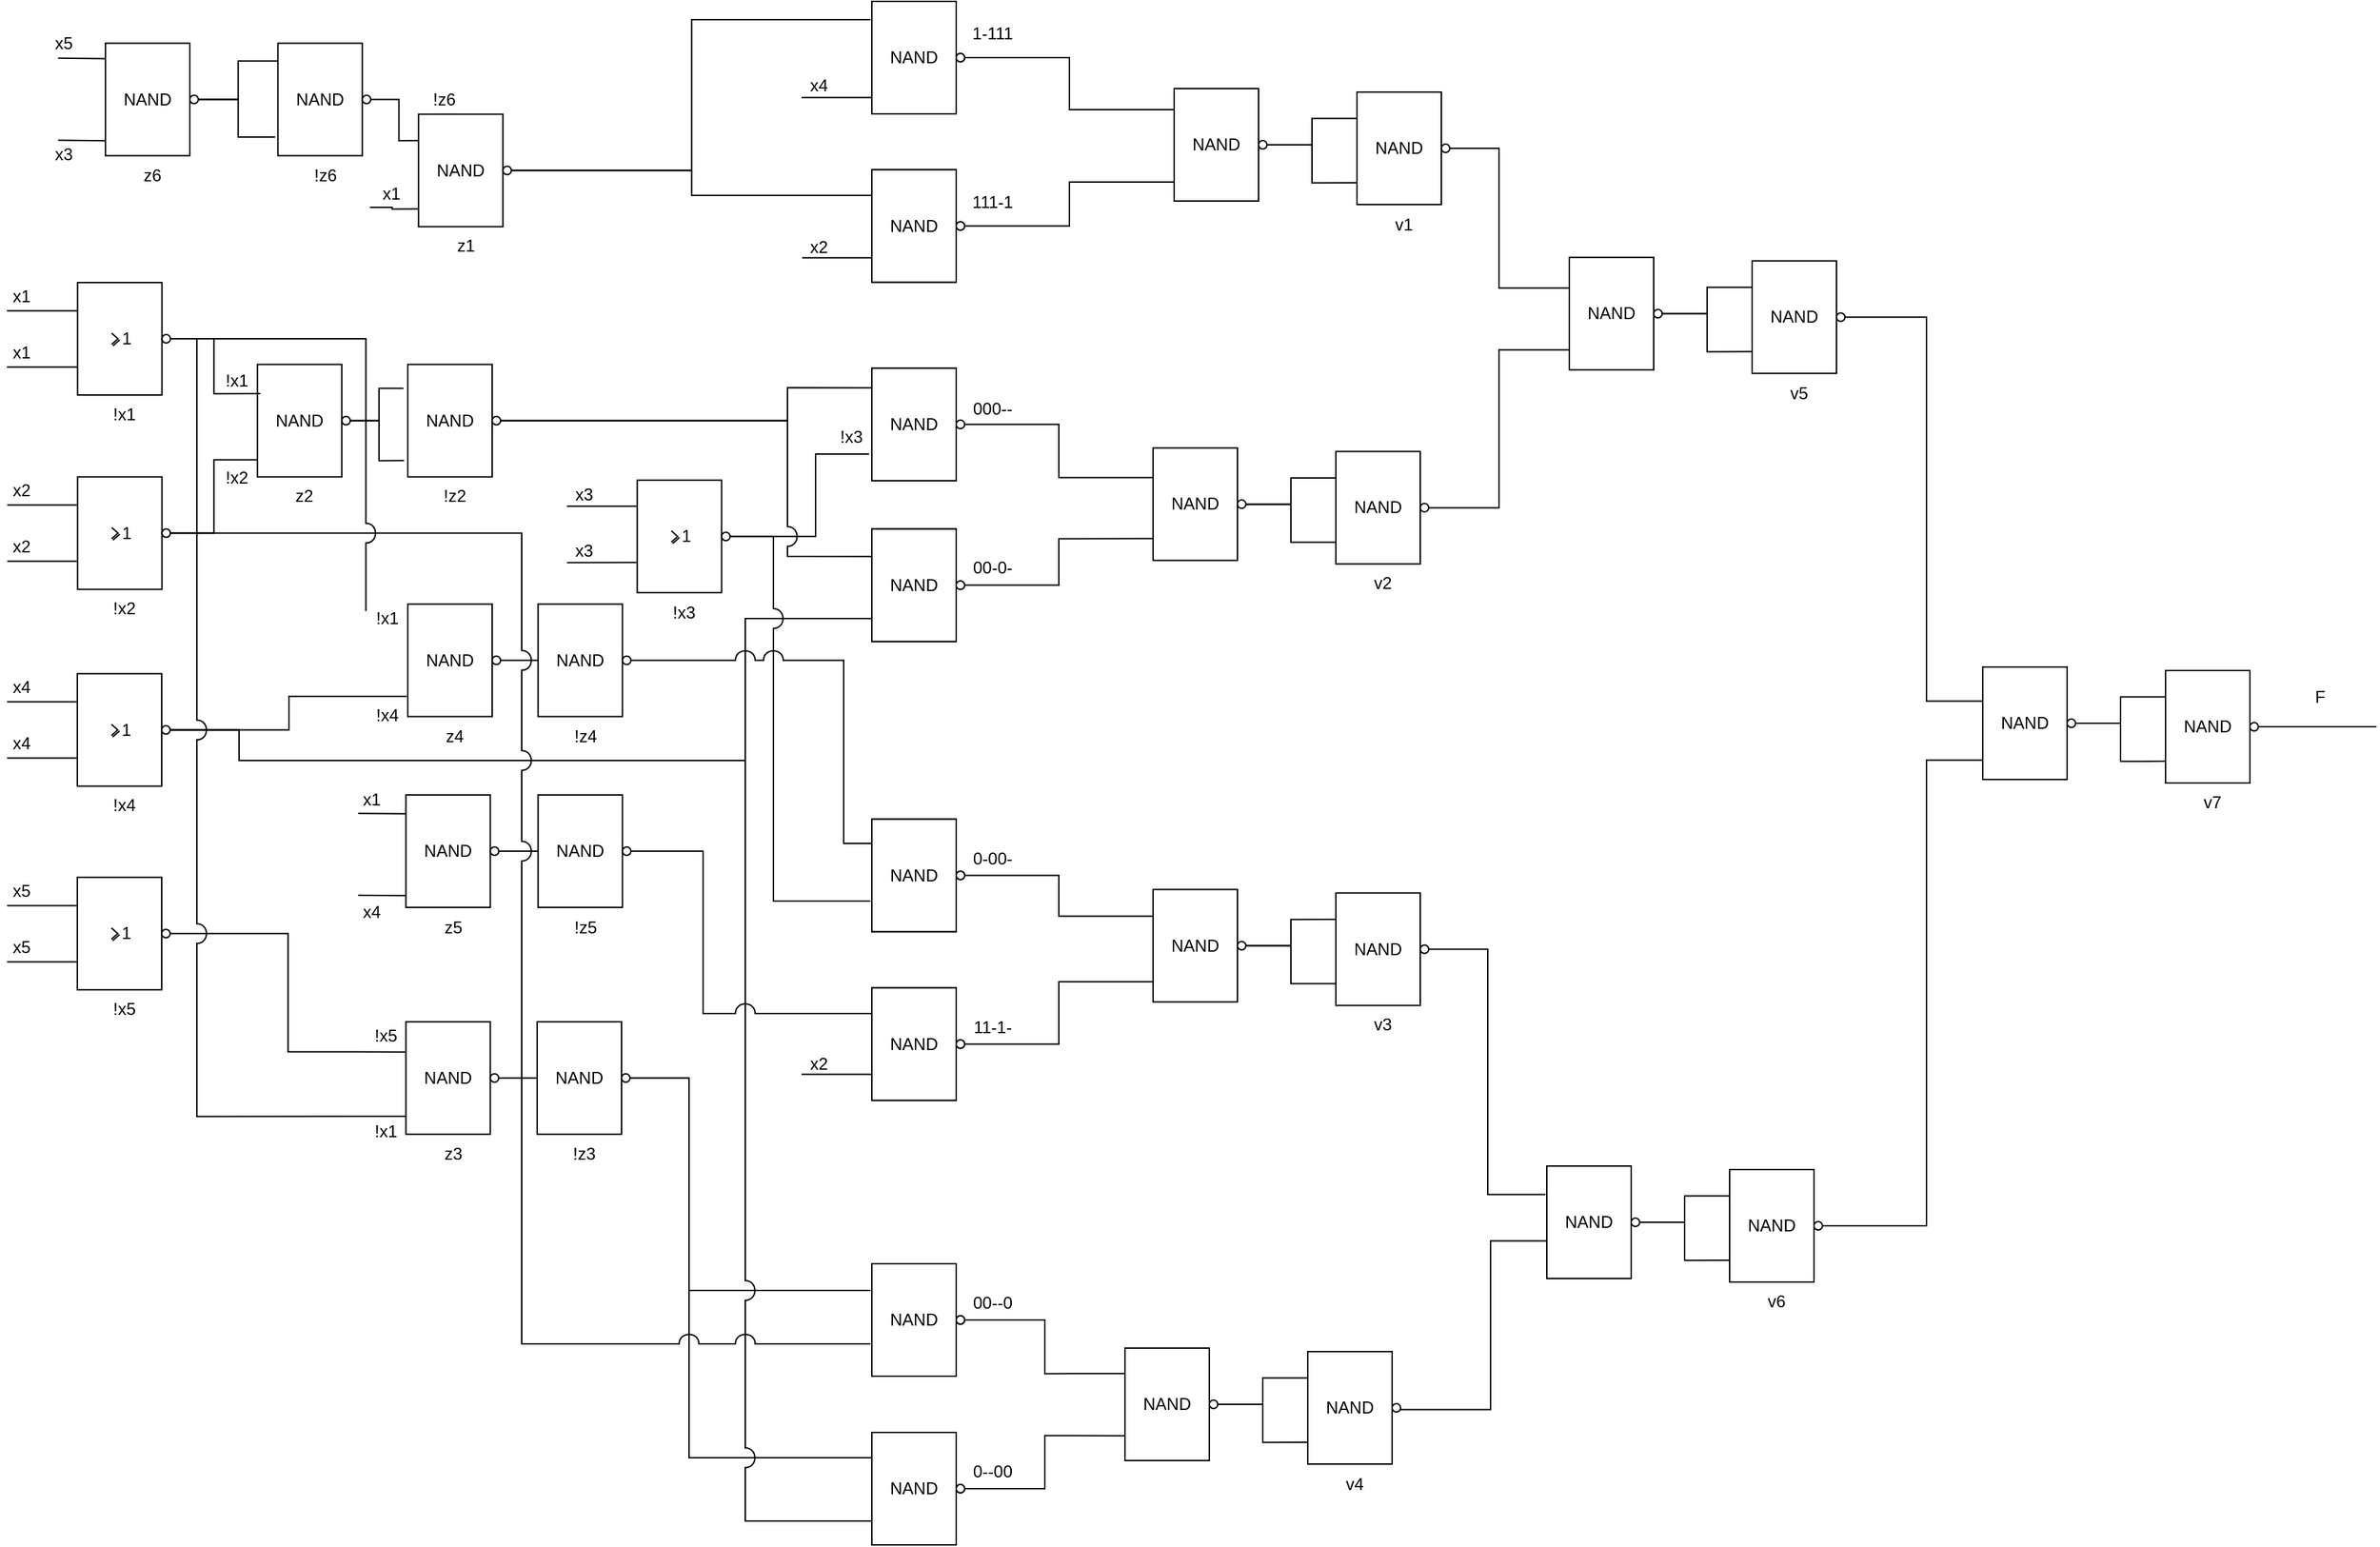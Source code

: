 <mxfile version="12.4.2" type="device" pages="1"><diagram id="nAmW9UyTiqPCp1huqP4M" name="Page-1"><mxGraphModel dx="512" dy="1748" grid="1" gridSize="10" guides="1" tooltips="1" connect="1" arrows="1" fold="1" page="1" pageScale="1" pageWidth="827" pageHeight="1169" math="0" shadow="0"><root><mxCell id="0"/><mxCell id="1" parent="0"/><mxCell id="pjnXkg3jjrENa8i6GOW9-3" style="edgeStyle=orthogonalEdgeStyle;rounded=0;orthogonalLoop=1;jettySize=auto;html=1;entryX=-0.015;entryY=0.238;entryDx=0;entryDy=0;entryPerimeter=0;endArrow=none;endFill=0;" edge="1" parent="1" source="pjnXkg3jjrENa8i6GOW9-1" target="mZz9c6GyWMSl03Dm8dy--198"><mxGeometry relative="1" as="geometry"><Array as="points"><mxPoint x="640" y="-374"/><mxPoint x="640" y="-223"/></Array></mxGeometry></mxCell><mxCell id="pjnXkg3jjrENa8i6GOW9-4" style="edgeStyle=orthogonalEdgeStyle;rounded=0;orthogonalLoop=1;jettySize=auto;html=1;entryX=0.015;entryY=0.225;entryDx=0;entryDy=0;entryPerimeter=0;endArrow=none;endFill=0;" edge="1" parent="1" source="pjnXkg3jjrENa8i6GOW9-1" target="mZz9c6GyWMSl03Dm8dy--211"><mxGeometry relative="1" as="geometry"><Array as="points"><mxPoint x="640" y="-374"/><mxPoint x="640" y="-104"/></Array></mxGeometry></mxCell><mxCell id="aEYjYn3xDnGILBOyd68e-38" value="" style="edgeStyle=orthogonalEdgeStyle;rounded=0;jumpStyle=arc;jumpSize=14;orthogonalLoop=1;jettySize=auto;html=1;endArrow=none;endFill=0;" parent="1" source="mZz9c6GyWMSl03Dm8dy--47" target="aEYjYn3xDnGILBOyd68e-37" edge="1"><mxGeometry relative="1" as="geometry"/></mxCell><mxCell id="aEYjYn3xDnGILBOyd68e-53" style="edgeStyle=orthogonalEdgeStyle;rounded=0;jumpStyle=arc;jumpSize=14;orthogonalLoop=1;jettySize=auto;html=1;entryX=0.015;entryY=0.796;entryDx=0;entryDy=0;entryPerimeter=0;endArrow=none;endFill=0;" parent="1" source="JnvSQck_bT0vdcgMFfWT-4" target="mZz9c6GyWMSl03Dm8dy--159" edge="1"><mxGeometry relative="1" as="geometry"><Array as="points"><mxPoint x="320" y="-622"/><mxPoint x="320" y="-600"/><mxPoint x="680" y="-600"/><mxPoint x="680" y="-701"/></Array></mxGeometry></mxCell><mxCell id="aEYjYn3xDnGILBOyd68e-61" style="edgeStyle=orthogonalEdgeStyle;rounded=0;jumpStyle=arc;jumpSize=14;orthogonalLoop=1;jettySize=auto;html=1;entryX=0.015;entryY=0.788;entryDx=0;entryDy=0;entryPerimeter=0;endArrow=none;endFill=0;" parent="1" source="JnvSQck_bT0vdcgMFfWT-4" target="mZz9c6GyWMSl03Dm8dy--211" edge="1"><mxGeometry relative="1" as="geometry"><Array as="points"><mxPoint x="320" y="-622"/><mxPoint x="320" y="-600"/><mxPoint x="680" y="-600"/><mxPoint x="680" y="-59"/></Array></mxGeometry></mxCell><mxCell id="aEYjYn3xDnGILBOyd68e-40" value="" style="edgeStyle=orthogonalEdgeStyle;rounded=0;jumpStyle=arc;jumpSize=14;orthogonalLoop=1;jettySize=auto;html=1;endArrow=none;endFill=0;" parent="1" source="mZz9c6GyWMSl03Dm8dy--26" target="aEYjYn3xDnGILBOyd68e-39" edge="1"><mxGeometry relative="1" as="geometry"/></mxCell><mxCell id="aEYjYn3xDnGILBOyd68e-28" style="edgeStyle=orthogonalEdgeStyle;rounded=0;orthogonalLoop=1;jettySize=auto;html=1;entryX=0.032;entryY=0.848;entryDx=0;entryDy=0;entryPerimeter=0;endArrow=none;endFill=0;" parent="1" source="JnvSQck_bT0vdcgMFfWT-2" target="mZz9c6GyWMSl03Dm8dy--60" edge="1"><mxGeometry relative="1" as="geometry"/></mxCell><mxCell id="aEYjYn3xDnGILBOyd68e-62" style="edgeStyle=orthogonalEdgeStyle;rounded=0;jumpStyle=arc;jumpSize=14;orthogonalLoop=1;jettySize=auto;html=1;entryX=-0.015;entryY=0.713;entryDx=0;entryDy=0;entryPerimeter=0;endArrow=none;endFill=0;" parent="1" source="JnvSQck_bT0vdcgMFfWT-2" target="mZz9c6GyWMSl03Dm8dy--198" edge="1"><mxGeometry relative="1" as="geometry"><Array as="points"><mxPoint x="521" y="-762"/><mxPoint x="521" y="-185"/></Array></mxGeometry></mxCell><mxCell id="JnvSQck_bT0vdcgMFfWT-2" value="!x2" style="verticalLabelPosition=bottom;shadow=0;dashed=0;align=center;html=1;verticalAlign=top;shape=mxgraph.electrical.iec_logic_gates.nor;" parent="1" vertex="1"><mxGeometry x="205.18" y="-801.75" width="66" height="80" as="geometry"/></mxCell><mxCell id="aEYjYn3xDnGILBOyd68e-51" style="edgeStyle=orthogonalEdgeStyle;rounded=0;jumpStyle=arc;jumpSize=14;orthogonalLoop=1;jettySize=auto;html=1;entryX=-0.03;entryY=0.763;entryDx=0;entryDy=0;entryPerimeter=0;endArrow=none;endFill=0;" parent="1" source="JnvSQck_bT0vdcgMFfWT-3" target="mZz9c6GyWMSl03Dm8dy--146" edge="1"><mxGeometry relative="1" as="geometry"><Array as="points"><mxPoint x="730" y="-759"/><mxPoint x="730" y="-818"/></Array></mxGeometry></mxCell><mxCell id="aEYjYn3xDnGILBOyd68e-56" style="edgeStyle=orthogonalEdgeStyle;rounded=0;jumpStyle=arc;jumpSize=14;orthogonalLoop=1;jettySize=auto;html=1;entryX=-0.015;entryY=0.728;entryDx=0;entryDy=0;entryPerimeter=0;endArrow=none;endFill=0;" parent="1" source="JnvSQck_bT0vdcgMFfWT-3" target="mZz9c6GyWMSl03Dm8dy--172" edge="1"><mxGeometry relative="1" as="geometry"><Array as="points"><mxPoint x="700" y="-759"/><mxPoint x="700" y="-500"/></Array></mxGeometry></mxCell><mxCell id="JnvSQck_bT0vdcgMFfWT-3" value="!x3" style="verticalLabelPosition=bottom;shadow=0;dashed=0;align=center;html=1;verticalAlign=top;shape=mxgraph.electrical.iec_logic_gates.nor;" parent="1" vertex="1"><mxGeometry x="603.17" y="-799.4" width="66" height="80" as="geometry"/></mxCell><mxCell id="aEYjYn3xDnGILBOyd68e-35" style="edgeStyle=orthogonalEdgeStyle;rounded=0;jumpStyle=arc;jumpSize=14;orthogonalLoop=1;jettySize=auto;html=1;entryX=-0.011;entryY=0.82;entryDx=0;entryDy=0;entryPerimeter=0;endArrow=none;endFill=0;" parent="1" source="JnvSQck_bT0vdcgMFfWT-4" target="mZz9c6GyWMSl03Dm8dy--47" edge="1"><mxGeometry relative="1" as="geometry"/></mxCell><mxCell id="JnvSQck_bT0vdcgMFfWT-4" value="!x4" style="verticalLabelPosition=bottom;shadow=0;dashed=0;align=center;html=1;verticalAlign=top;shape=mxgraph.electrical.iec_logic_gates.nor;" parent="1" vertex="1"><mxGeometry x="205.0" y="-661.75" width="66" height="80" as="geometry"/></mxCell><mxCell id="aEYjYn3xDnGILBOyd68e-41" style="edgeStyle=orthogonalEdgeStyle;rounded=0;jumpStyle=arc;jumpSize=14;orthogonalLoop=1;jettySize=auto;html=1;entryX=-0.008;entryY=0.268;entryDx=0;entryDy=0;entryPerimeter=0;endArrow=none;endFill=0;" parent="1" source="JnvSQck_bT0vdcgMFfWT-5" target="mZz9c6GyWMSl03Dm8dy--6" edge="1"><mxGeometry relative="1" as="geometry"/></mxCell><mxCell id="JnvSQck_bT0vdcgMFfWT-5" value="!x5" style="verticalLabelPosition=bottom;shadow=0;dashed=0;align=center;html=1;verticalAlign=top;shape=mxgraph.electrical.iec_logic_gates.nor;" parent="1" vertex="1"><mxGeometry x="205.0" y="-516.87" width="66" height="80" as="geometry"/></mxCell><mxCell id="JnvSQck_bT0vdcgMFfWT-10" style="edgeStyle=orthogonalEdgeStyle;rounded=0;jumpStyle=arc;jumpSize=20;orthogonalLoop=1;jettySize=auto;html=1;endArrow=none;endFill=0;" parent="1" edge="1"><mxGeometry relative="1" as="geometry"><mxPoint x="155.176" y="-781.691" as="targetPoint"/><Array as="points"><mxPoint x="165" y="-781.75"/></Array><mxPoint x="204.588" y="-781.691" as="sourcePoint"/></mxGeometry></mxCell><mxCell id="JnvSQck_bT0vdcgMFfWT-11" value="x2" style="text;html=1;align=center;verticalAlign=middle;resizable=0;points=[];;autosize=1;" parent="1" vertex="1"><mxGeometry x="150" y="-801.75" width="30" height="20" as="geometry"/></mxCell><mxCell id="JnvSQck_bT0vdcgMFfWT-12" style="edgeStyle=orthogonalEdgeStyle;rounded=0;jumpStyle=arc;jumpSize=20;orthogonalLoop=1;jettySize=auto;html=1;endArrow=none;endFill=0;startArrow=none;startFill=0;" parent="1" edge="1"><mxGeometry relative="1" as="geometry"><mxPoint x="155.176" y="-741.691" as="targetPoint"/><mxPoint x="204.588" y="-741.691" as="sourcePoint"/><Array as="points"><mxPoint x="205" y="-741.75"/><mxPoint x="155" y="-741.75"/></Array></mxGeometry></mxCell><mxCell id="JnvSQck_bT0vdcgMFfWT-13" value="x2" style="text;html=1;align=center;verticalAlign=middle;resizable=0;points=[];;autosize=1;" parent="1" vertex="1"><mxGeometry x="150" y="-761.75" width="30" height="20" as="geometry"/></mxCell><mxCell id="JnvSQck_bT0vdcgMFfWT-14" style="edgeStyle=orthogonalEdgeStyle;rounded=0;jumpStyle=arc;jumpSize=20;orthogonalLoop=1;jettySize=auto;html=1;endArrow=none;endFill=0;" parent="1" edge="1"><mxGeometry relative="1" as="geometry"><mxPoint x="553.166" y="-780.841" as="targetPoint"/><Array as="points"><mxPoint x="562.99" y="-780.9"/></Array><mxPoint x="602.578" y="-780.841" as="sourcePoint"/></mxGeometry></mxCell><mxCell id="JnvSQck_bT0vdcgMFfWT-15" value="x3" style="text;html=1;align=center;verticalAlign=middle;resizable=0;points=[];;autosize=1;" parent="1" vertex="1"><mxGeometry x="550" y="-799.4" width="30" height="20" as="geometry"/></mxCell><mxCell id="JnvSQck_bT0vdcgMFfWT-16" style="edgeStyle=orthogonalEdgeStyle;rounded=0;jumpStyle=arc;jumpSize=20;orthogonalLoop=1;jettySize=auto;html=1;endArrow=none;endFill=0;startArrow=none;startFill=0;" parent="1" edge="1"><mxGeometry relative="1" as="geometry"><mxPoint x="553.166" y="-740.841" as="targetPoint"/><mxPoint x="602.578" y="-740.841" as="sourcePoint"/><Array as="points"><mxPoint x="602.99" y="-740.9"/><mxPoint x="552.99" y="-740.9"/></Array></mxGeometry></mxCell><mxCell id="JnvSQck_bT0vdcgMFfWT-17" value="x3" style="text;html=1;align=center;verticalAlign=middle;resizable=0;points=[];;autosize=1;" parent="1" vertex="1"><mxGeometry x="550" y="-759.4" width="30" height="20" as="geometry"/></mxCell><mxCell id="JnvSQck_bT0vdcgMFfWT-18" style="edgeStyle=orthogonalEdgeStyle;rounded=0;jumpStyle=arc;jumpSize=20;orthogonalLoop=1;jettySize=auto;html=1;endArrow=none;endFill=0;" parent="1" edge="1"><mxGeometry relative="1" as="geometry"><mxPoint x="154.996" y="-641.691" as="targetPoint"/><Array as="points"><mxPoint x="164.82" y="-641.75"/></Array><mxPoint x="204.408" y="-641.691" as="sourcePoint"/></mxGeometry></mxCell><mxCell id="JnvSQck_bT0vdcgMFfWT-19" value="x4" style="text;html=1;align=center;verticalAlign=middle;resizable=0;points=[];;autosize=1;" parent="1" vertex="1"><mxGeometry x="150" y="-661.75" width="30" height="20" as="geometry"/></mxCell><mxCell id="JnvSQck_bT0vdcgMFfWT-20" style="edgeStyle=orthogonalEdgeStyle;rounded=0;jumpStyle=arc;jumpSize=20;orthogonalLoop=1;jettySize=auto;html=1;endArrow=none;endFill=0;startArrow=none;startFill=0;" parent="1" edge="1"><mxGeometry relative="1" as="geometry"><mxPoint x="154.996" y="-601.691" as="targetPoint"/><mxPoint x="204.408" y="-601.691" as="sourcePoint"/><Array as="points"><mxPoint x="204.82" y="-601.75"/><mxPoint x="154.82" y="-601.75"/></Array></mxGeometry></mxCell><mxCell id="JnvSQck_bT0vdcgMFfWT-21" value="x4" style="text;html=1;align=center;verticalAlign=middle;resizable=0;points=[];;autosize=1;" parent="1" vertex="1"><mxGeometry x="150" y="-621.75" width="30" height="20" as="geometry"/></mxCell><mxCell id="JnvSQck_bT0vdcgMFfWT-22" style="edgeStyle=orthogonalEdgeStyle;rounded=0;jumpStyle=arc;jumpSize=20;orthogonalLoop=1;jettySize=auto;html=1;endArrow=none;endFill=0;" parent="1" edge="1"><mxGeometry relative="1" as="geometry"><mxPoint x="154.996" y="-496.811" as="targetPoint"/><Array as="points"><mxPoint x="164.82" y="-496.87"/></Array><mxPoint x="204.408" y="-496.811" as="sourcePoint"/></mxGeometry></mxCell><mxCell id="JnvSQck_bT0vdcgMFfWT-23" value="x5" style="text;html=1;align=center;verticalAlign=middle;resizable=0;points=[];;autosize=1;" parent="1" vertex="1"><mxGeometry x="150" y="-516.87" width="30" height="20" as="geometry"/></mxCell><mxCell id="JnvSQck_bT0vdcgMFfWT-24" style="edgeStyle=orthogonalEdgeStyle;rounded=0;jumpStyle=arc;jumpSize=20;orthogonalLoop=1;jettySize=auto;html=1;endArrow=none;endFill=0;startArrow=none;startFill=0;" parent="1" edge="1"><mxGeometry relative="1" as="geometry"><mxPoint x="154.996" y="-456.811" as="targetPoint"/><mxPoint x="204.408" y="-456.811" as="sourcePoint"/><Array as="points"><mxPoint x="204.82" y="-456.87"/><mxPoint x="154.82" y="-456.87"/></Array></mxGeometry></mxCell><mxCell id="JnvSQck_bT0vdcgMFfWT-25" value="x5" style="text;html=1;align=center;verticalAlign=middle;resizable=0;points=[];;autosize=1;" parent="1" vertex="1"><mxGeometry x="150" y="-476.87" width="30" height="20" as="geometry"/></mxCell><mxCell id="pjnXkg3jjrENa8i6GOW9-2" value="" style="edgeStyle=orthogonalEdgeStyle;rounded=0;orthogonalLoop=1;jettySize=auto;html=1;endArrow=none;endFill=0;" edge="1" parent="1" source="mZz9c6GyWMSl03Dm8dy--6" target="pjnXkg3jjrENa8i6GOW9-1"><mxGeometry relative="1" as="geometry"/></mxCell><mxCell id="mZz9c6GyWMSl03Dm8dy--6" value="z3" style="verticalLabelPosition=bottom;shadow=0;dashed=0;align=center;html=1;verticalAlign=top;shape=mxgraph.electrical.iec_logic_gates.nand;" parent="1" vertex="1"><mxGeometry x="438.67" y="-414.12" width="66" height="80" as="geometry"/></mxCell><mxCell id="pjnXkg3jjrENa8i6GOW9-1" value="!z3" style="verticalLabelPosition=bottom;shadow=0;dashed=0;align=center;html=1;verticalAlign=top;shape=mxgraph.electrical.iec_logic_gates.nand;" vertex="1" parent="1"><mxGeometry x="532" y="-414.12" width="66" height="80" as="geometry"/></mxCell><mxCell id="mZz9c6GyWMSl03Dm8dy--26" value="z5" style="verticalLabelPosition=bottom;shadow=0;dashed=0;align=center;html=1;verticalAlign=top;shape=mxgraph.electrical.iec_logic_gates.nand;" parent="1" vertex="1"><mxGeometry x="438.67" y="-575.5" width="66" height="80" as="geometry"/></mxCell><mxCell id="aEYjYn3xDnGILBOyd68e-55" style="edgeStyle=orthogonalEdgeStyle;rounded=0;jumpStyle=arc;jumpSize=14;orthogonalLoop=1;jettySize=auto;html=1;entryX=0;entryY=0.228;entryDx=0;entryDy=0;entryPerimeter=0;endArrow=none;endFill=0;" parent="1" source="aEYjYn3xDnGILBOyd68e-39" target="mZz9c6GyWMSl03Dm8dy--185" edge="1"><mxGeometry relative="1" as="geometry"><Array as="points"><mxPoint x="650" y="-535"/><mxPoint x="650" y="-420"/></Array></mxGeometry></mxCell><mxCell id="aEYjYn3xDnGILBOyd68e-39" value="!z5" style="verticalLabelPosition=bottom;shadow=0;dashed=0;align=center;html=1;verticalAlign=top;shape=mxgraph.electrical.iec_logic_gates.nand;" parent="1" vertex="1"><mxGeometry x="532.66" y="-575.5" width="66" height="80" as="geometry"/></mxCell><mxCell id="mZz9c6GyWMSl03Dm8dy--47" value="z4" style="verticalLabelPosition=bottom;shadow=0;dashed=0;align=center;html=1;verticalAlign=top;shape=mxgraph.electrical.iec_logic_gates.nand;" parent="1" vertex="1"><mxGeometry x="440" y="-711.25" width="66" height="80" as="geometry"/></mxCell><mxCell id="aEYjYn3xDnGILBOyd68e-54" style="edgeStyle=orthogonalEdgeStyle;rounded=0;jumpStyle=arc;jumpSize=14;orthogonalLoop=1;jettySize=auto;html=1;entryX=0.015;entryY=0.216;entryDx=0;entryDy=0;entryPerimeter=0;endArrow=none;endFill=0;" parent="1" source="aEYjYn3xDnGILBOyd68e-37" target="mZz9c6GyWMSl03Dm8dy--172" edge="1"><mxGeometry relative="1" as="geometry"><Array as="points"><mxPoint x="750" y="-671"/><mxPoint x="750" y="-541"/></Array></mxGeometry></mxCell><mxCell id="aEYjYn3xDnGILBOyd68e-37" value="!z4" style="verticalLabelPosition=bottom;shadow=0;dashed=0;align=center;html=1;verticalAlign=top;shape=mxgraph.electrical.iec_logic_gates.nand;" parent="1" vertex="1"><mxGeometry x="532.66" y="-711.25" width="66" height="80" as="geometry"/></mxCell><mxCell id="aEYjYn3xDnGILBOyd68e-31" style="edgeStyle=orthogonalEdgeStyle;rounded=0;orthogonalLoop=1;jettySize=auto;html=1;entryX=-0.047;entryY=0.213;entryDx=0;entryDy=0;entryPerimeter=0;endArrow=none;endFill=0;" parent="1" source="mZz9c6GyWMSl03Dm8dy--60" target="aEYjYn3xDnGILBOyd68e-29" edge="1"><mxGeometry relative="1" as="geometry"/></mxCell><mxCell id="aEYjYn3xDnGILBOyd68e-32" style="edgeStyle=orthogonalEdgeStyle;rounded=0;orthogonalLoop=1;jettySize=auto;html=1;entryX=-0.04;entryY=0.855;entryDx=0;entryDy=0;entryPerimeter=0;endArrow=none;endFill=0;" parent="1" source="mZz9c6GyWMSl03Dm8dy--60" target="aEYjYn3xDnGILBOyd68e-29" edge="1"><mxGeometry relative="1" as="geometry"/></mxCell><mxCell id="mZz9c6GyWMSl03Dm8dy--60" value="z2" style="verticalLabelPosition=bottom;shadow=0;dashed=0;align=center;html=1;verticalAlign=top;shape=mxgraph.electrical.iec_logic_gates.nand;" parent="1" vertex="1"><mxGeometry x="333.09" y="-881.75" width="66" height="80" as="geometry"/></mxCell><mxCell id="aEYjYn3xDnGILBOyd68e-49" style="edgeStyle=orthogonalEdgeStyle;rounded=0;jumpStyle=arc;jumpSize=14;orthogonalLoop=1;jettySize=auto;html=1;entryX=0.028;entryY=0.174;entryDx=0;entryDy=0;entryPerimeter=0;endArrow=none;endFill=0;" parent="1" source="aEYjYn3xDnGILBOyd68e-29" target="mZz9c6GyWMSl03Dm8dy--146" edge="1"><mxGeometry relative="1" as="geometry"><Array as="points"><mxPoint x="710" y="-842"/><mxPoint x="710" y="-865"/></Array></mxGeometry></mxCell><mxCell id="aEYjYn3xDnGILBOyd68e-50" style="edgeStyle=orthogonalEdgeStyle;rounded=0;jumpStyle=arc;jumpSize=14;orthogonalLoop=1;jettySize=auto;html=1;entryX=0.006;entryY=0.244;entryDx=0;entryDy=0;entryPerimeter=0;endArrow=none;endFill=0;" parent="1" source="aEYjYn3xDnGILBOyd68e-29" target="mZz9c6GyWMSl03Dm8dy--159" edge="1"><mxGeometry relative="1" as="geometry"><Array as="points"><mxPoint x="710" y="-842"/><mxPoint x="710" y="-745"/></Array></mxGeometry></mxCell><mxCell id="aEYjYn3xDnGILBOyd68e-29" value="!z2" style="verticalLabelPosition=bottom;shadow=0;dashed=0;align=center;html=1;verticalAlign=top;shape=mxgraph.electrical.iec_logic_gates.nand;" parent="1" vertex="1"><mxGeometry x="440.0" y="-881.75" width="66" height="80" as="geometry"/></mxCell><mxCell id="aEYjYn3xDnGILBOyd68e-23" style="edgeStyle=orthogonalEdgeStyle;rounded=0;orthogonalLoop=1;jettySize=auto;html=1;entryX=0.006;entryY=0.158;entryDx=0;entryDy=0;entryPerimeter=0;endArrow=none;endFill=0;" parent="1" source="mZz9c6GyWMSl03Dm8dy--77" target="mZz9c6GyWMSl03Dm8dy--93" edge="1"><mxGeometry relative="1" as="geometry"/></mxCell><mxCell id="aEYjYn3xDnGILBOyd68e-24" style="edgeStyle=orthogonalEdgeStyle;rounded=0;orthogonalLoop=1;jettySize=auto;html=1;entryX=-0.03;entryY=0.834;entryDx=0;entryDy=0;entryPerimeter=0;endArrow=none;endFill=0;" parent="1" source="mZz9c6GyWMSl03Dm8dy--77" target="mZz9c6GyWMSl03Dm8dy--93" edge="1"><mxGeometry relative="1" as="geometry"/></mxCell><mxCell id="mZz9c6GyWMSl03Dm8dy--77" value="z6" style="verticalLabelPosition=bottom;shadow=0;dashed=0;align=center;html=1;verticalAlign=top;shape=mxgraph.electrical.iec_logic_gates.nand;" parent="1" vertex="1"><mxGeometry x="225.0" y="-1110.25" width="66" height="80" as="geometry"/></mxCell><mxCell id="aEYjYn3xDnGILBOyd68e-27" style="edgeStyle=orthogonalEdgeStyle;rounded=0;orthogonalLoop=1;jettySize=auto;html=1;entryX=0.032;entryY=0.26;entryDx=0;entryDy=0;entryPerimeter=0;endArrow=none;endFill=0;" parent="1" source="mZz9c6GyWMSl03Dm8dy--84" target="mZz9c6GyWMSl03Dm8dy--60" edge="1"><mxGeometry relative="1" as="geometry"/></mxCell><mxCell id="aEYjYn3xDnGILBOyd68e-34" style="edgeStyle=orthogonalEdgeStyle;rounded=0;orthogonalLoop=1;jettySize=auto;html=1;entryX=0.007;entryY=0.247;entryDx=0;entryDy=0;entryPerimeter=0;endArrow=none;endFill=0;jumpStyle=arc;jumpSize=14;" parent="1" source="aEYjYn3xDnGILBOyd68e-7" target="mZz9c6GyWMSl03Dm8dy--47" edge="1"><mxGeometry relative="1" as="geometry"><Array as="points"><mxPoint x="410" y="-692"/></Array></mxGeometry></mxCell><mxCell id="aEYjYn3xDnGILBOyd68e-42" style="edgeStyle=orthogonalEdgeStyle;rounded=0;jumpStyle=arc;jumpSize=14;orthogonalLoop=1;jettySize=auto;html=1;entryX=0.009;entryY=0.841;entryDx=0;entryDy=0;entryPerimeter=0;endArrow=none;endFill=0;" parent="1" source="mZz9c6GyWMSl03Dm8dy--84" target="mZz9c6GyWMSl03Dm8dy--6" edge="1"><mxGeometry relative="1" as="geometry"><Array as="points"><mxPoint x="290" y="-900"/><mxPoint x="290" y="-347"/></Array></mxGeometry></mxCell><mxCell id="mZz9c6GyWMSl03Dm8dy--84" value="!x1" style="verticalLabelPosition=bottom;shadow=0;dashed=0;align=center;html=1;verticalAlign=top;shape=mxgraph.electrical.iec_logic_gates.nor;" parent="1" vertex="1"><mxGeometry x="205.18" y="-940" width="66" height="80" as="geometry"/></mxCell><mxCell id="mZz9c6GyWMSl03Dm8dy--85" style="edgeStyle=orthogonalEdgeStyle;rounded=0;jumpStyle=arc;jumpSize=20;orthogonalLoop=1;jettySize=auto;html=1;endArrow=none;endFill=0;" parent="1" edge="1"><mxGeometry relative="1" as="geometry"><mxPoint x="154.894" y="-919.857" as="targetPoint"/><Array as="points"><mxPoint x="165.18" y="-920"/></Array><mxPoint x="204.894" y="-919.857" as="sourcePoint"/></mxGeometry></mxCell><mxCell id="mZz9c6GyWMSl03Dm8dy--86" value="x1" style="text;html=1;align=center;verticalAlign=middle;resizable=0;points=[];;autosize=1;" parent="1" vertex="1"><mxGeometry x="150.18" y="-940" width="30" height="20" as="geometry"/></mxCell><mxCell id="mZz9c6GyWMSl03Dm8dy--87" style="edgeStyle=orthogonalEdgeStyle;rounded=0;jumpStyle=arc;jumpSize=20;orthogonalLoop=1;jettySize=auto;html=1;endArrow=none;endFill=0;startArrow=none;startFill=0;" parent="1" edge="1"><mxGeometry relative="1" as="geometry"><mxPoint x="154.894" y="-879.857" as="targetPoint"/><mxPoint x="204.894" y="-879.857" as="sourcePoint"/><Array as="points"><mxPoint x="205.18" y="-880"/><mxPoint x="155.18" y="-880"/></Array></mxGeometry></mxCell><mxCell id="mZz9c6GyWMSl03Dm8dy--88" value="x1" style="text;html=1;align=center;verticalAlign=middle;resizable=0;points=[];;autosize=1;" parent="1" vertex="1"><mxGeometry x="150.18" y="-900" width="30" height="20" as="geometry"/></mxCell><mxCell id="mZz9c6GyWMSl03Dm8dy--92" style="edgeStyle=orthogonalEdgeStyle;rounded=0;jumpStyle=arc;jumpSize=14;orthogonalLoop=1;jettySize=auto;html=1;entryX=-0.001;entryY=0.235;entryDx=0;entryDy=0;entryPerimeter=0;startArrow=none;startFill=0;endArrow=none;endFill=0;" parent="1" source="mZz9c6GyWMSl03Dm8dy--93" target="mZz9c6GyWMSl03Dm8dy--97" edge="1"><mxGeometry relative="1" as="geometry"/></mxCell><mxCell id="mZz9c6GyWMSl03Dm8dy--93" value="!z6" style="verticalLabelPosition=bottom;shadow=0;dashed=0;align=center;html=1;verticalAlign=top;shape=mxgraph.electrical.iec_logic_gates.nand;" parent="1" vertex="1"><mxGeometry x="347.66" y="-1110.25" width="66" height="80" as="geometry"/></mxCell><mxCell id="aEYjYn3xDnGILBOyd68e-43" style="edgeStyle=orthogonalEdgeStyle;rounded=0;jumpStyle=arc;jumpSize=14;orthogonalLoop=1;jettySize=auto;html=1;entryX=-0.015;entryY=0.163;entryDx=0;entryDy=0;entryPerimeter=0;endArrow=none;endFill=0;" parent="1" source="mZz9c6GyWMSl03Dm8dy--97" target="mZz9c6GyWMSl03Dm8dy--120" edge="1"><mxGeometry relative="1" as="geometry"/></mxCell><mxCell id="aEYjYn3xDnGILBOyd68e-44" style="edgeStyle=orthogonalEdgeStyle;rounded=0;jumpStyle=arc;jumpSize=14;orthogonalLoop=1;jettySize=auto;html=1;entryX=0.03;entryY=0.228;entryDx=0;entryDy=0;entryPerimeter=0;endArrow=none;endFill=0;" parent="1" source="mZz9c6GyWMSl03Dm8dy--97" target="mZz9c6GyWMSl03Dm8dy--133" edge="1"><mxGeometry relative="1" as="geometry"/></mxCell><mxCell id="mZz9c6GyWMSl03Dm8dy--97" value="z1" style="verticalLabelPosition=bottom;shadow=0;dashed=0;align=center;html=1;verticalAlign=top;shape=mxgraph.electrical.iec_logic_gates.nand;" parent="1" vertex="1"><mxGeometry x="447.66" y="-1059.75" width="66" height="80" as="geometry"/></mxCell><mxCell id="mZz9c6GyWMSl03Dm8dy--114" value="" style="verticalLabelPosition=bottom;shadow=0;dashed=0;align=center;html=1;verticalAlign=top;shape=mxgraph.electrical.iec_logic_gates.nand;" parent="1" vertex="1"><mxGeometry x="770" y="-1140" width="66" height="80" as="geometry"/></mxCell><mxCell id="mZz9c6GyWMSl03Dm8dy--115" value="1-111" style="text;html=1;strokeColor=none;fillColor=none;align=center;verticalAlign=middle;whiteSpace=wrap;rounded=0;" parent="1" vertex="1"><mxGeometry x="836" y="-1126.75" width="40" height="20" as="geometry"/></mxCell><mxCell id="mZz9c6GyWMSl03Dm8dy--263" style="edgeStyle=orthogonalEdgeStyle;rounded=0;jumpStyle=arc;jumpSize=17;orthogonalLoop=1;jettySize=auto;html=1;entryX=0.004;entryY=0.188;entryDx=0;entryDy=0;entryPerimeter=0;endArrow=none;endFill=0;" parent="1" source="mZz9c6GyWMSl03Dm8dy--120" target="mZz9c6GyWMSl03Dm8dy--239" edge="1"><mxGeometry relative="1" as="geometry"/></mxCell><mxCell id="mZz9c6GyWMSl03Dm8dy--120" value="" style="verticalLabelPosition=bottom;shadow=0;dashed=0;align=center;html=1;verticalAlign=top;shape=mxgraph.electrical.iec_logic_gates.nand;fontFamily=Helvetica;fontSize=12;fontColor=#000000;strokeColor=#000000;fillColor=#ffffff;" parent="1" vertex="1"><mxGeometry x="770" y="-1140" width="66" height="80" as="geometry"/></mxCell><mxCell id="mZz9c6GyWMSl03Dm8dy--127" value="" style="verticalLabelPosition=bottom;shadow=0;dashed=0;align=center;html=1;verticalAlign=top;shape=mxgraph.electrical.iec_logic_gates.nand;" parent="1" vertex="1"><mxGeometry x="770" y="-1020.25" width="66" height="80" as="geometry"/></mxCell><mxCell id="mZz9c6GyWMSl03Dm8dy--128" value="111-1" style="text;html=1;strokeColor=none;fillColor=none;align=center;verticalAlign=middle;whiteSpace=wrap;rounded=0;" parent="1" vertex="1"><mxGeometry x="836" y="-1007.5" width="40" height="20" as="geometry"/></mxCell><mxCell id="mZz9c6GyWMSl03Dm8dy--264" style="edgeStyle=orthogonalEdgeStyle;rounded=0;jumpStyle=arc;jumpSize=17;orthogonalLoop=1;jettySize=auto;html=1;entryX=0.004;entryY=0.831;entryDx=0;entryDy=0;entryPerimeter=0;endArrow=none;endFill=0;" parent="1" source="mZz9c6GyWMSl03Dm8dy--133" target="mZz9c6GyWMSl03Dm8dy--239" edge="1"><mxGeometry relative="1" as="geometry"/></mxCell><mxCell id="mZz9c6GyWMSl03Dm8dy--133" value="" style="verticalLabelPosition=bottom;shadow=0;dashed=0;align=center;html=1;verticalAlign=top;shape=mxgraph.electrical.iec_logic_gates.nand;fontFamily=Helvetica;fontSize=12;fontColor=#000000;strokeColor=#000000;fillColor=#ffffff;" parent="1" vertex="1"><mxGeometry x="770" y="-1020.25" width="66" height="80" as="geometry"/></mxCell><mxCell id="mZz9c6GyWMSl03Dm8dy--140" value="" style="verticalLabelPosition=bottom;shadow=0;dashed=0;align=center;html=1;verticalAlign=top;shape=mxgraph.electrical.iec_logic_gates.nand;" parent="1" vertex="1"><mxGeometry x="770" y="-879.07" width="66" height="80" as="geometry"/></mxCell><mxCell id="mZz9c6GyWMSl03Dm8dy--141" value="000--" style="text;html=1;strokeColor=none;fillColor=none;align=center;verticalAlign=middle;whiteSpace=wrap;rounded=0;" parent="1" vertex="1"><mxGeometry x="836" y="-860.07" width="40" height="20" as="geometry"/></mxCell><mxCell id="mZz9c6GyWMSl03Dm8dy--265" style="edgeStyle=orthogonalEdgeStyle;rounded=0;jumpStyle=arc;jumpSize=17;orthogonalLoop=1;jettySize=auto;html=1;entryX=0.002;entryY=0.263;entryDx=0;entryDy=0;entryPerimeter=0;endArrow=none;endFill=0;" parent="1" source="mZz9c6GyWMSl03Dm8dy--146" target="mZz9c6GyWMSl03Dm8dy--253" edge="1"><mxGeometry relative="1" as="geometry"/></mxCell><mxCell id="mZz9c6GyWMSl03Dm8dy--146" value="" style="verticalLabelPosition=bottom;shadow=0;dashed=0;align=center;html=1;verticalAlign=top;shape=mxgraph.electrical.iec_logic_gates.nand;fontFamily=Helvetica;fontSize=12;fontColor=#000000;strokeColor=#000000;fillColor=#ffffff;" parent="1" vertex="1"><mxGeometry x="770" y="-879.07" width="66" height="80" as="geometry"/></mxCell><mxCell id="mZz9c6GyWMSl03Dm8dy--153" value="" style="verticalLabelPosition=bottom;shadow=0;dashed=0;align=center;html=1;verticalAlign=top;shape=mxgraph.electrical.iec_logic_gates.nand;" parent="1" vertex="1"><mxGeometry x="770" y="-764.69" width="66" height="80" as="geometry"/></mxCell><mxCell id="mZz9c6GyWMSl03Dm8dy--154" value="00-0-" style="text;html=1;strokeColor=none;fillColor=none;align=center;verticalAlign=middle;whiteSpace=wrap;rounded=0;" parent="1" vertex="1"><mxGeometry x="836" y="-746.69" width="40" height="20" as="geometry"/></mxCell><mxCell id="mZz9c6GyWMSl03Dm8dy--266" style="edgeStyle=orthogonalEdgeStyle;rounded=0;jumpStyle=arc;jumpSize=17;orthogonalLoop=1;jettySize=auto;html=1;entryX=0;entryY=0.806;entryDx=0;entryDy=0;entryPerimeter=0;endArrow=none;endFill=0;" parent="1" source="mZz9c6GyWMSl03Dm8dy--159" target="mZz9c6GyWMSl03Dm8dy--253" edge="1"><mxGeometry relative="1" as="geometry"/></mxCell><mxCell id="mZz9c6GyWMSl03Dm8dy--159" value="" style="verticalLabelPosition=bottom;shadow=0;dashed=0;align=center;html=1;verticalAlign=top;shape=mxgraph.electrical.iec_logic_gates.nand;fontFamily=Helvetica;fontSize=12;fontColor=#000000;strokeColor=#000000;fillColor=#ffffff;" parent="1" vertex="1"><mxGeometry x="770" y="-764.69" width="66" height="80" as="geometry"/></mxCell><mxCell id="mZz9c6GyWMSl03Dm8dy--166" value="" style="verticalLabelPosition=bottom;shadow=0;dashed=0;align=center;html=1;verticalAlign=top;shape=mxgraph.electrical.iec_logic_gates.nand;" parent="1" vertex="1"><mxGeometry x="770" y="-558.25" width="66" height="80" as="geometry"/></mxCell><mxCell id="mZz9c6GyWMSl03Dm8dy--167" value="0-00-" style="text;html=1;strokeColor=none;fillColor=none;align=center;verticalAlign=middle;whiteSpace=wrap;rounded=0;" parent="1" vertex="1"><mxGeometry x="836" y="-540.25" width="40" height="20" as="geometry"/></mxCell><mxCell id="mZz9c6GyWMSl03Dm8dy--267" style="edgeStyle=orthogonalEdgeStyle;rounded=0;jumpStyle=arc;jumpSize=17;orthogonalLoop=1;jettySize=auto;html=1;entryX=0.005;entryY=0.238;entryDx=0;entryDy=0;entryPerimeter=0;endArrow=none;endFill=0;" parent="1" source="mZz9c6GyWMSl03Dm8dy--172" target="mZz9c6GyWMSl03Dm8dy--257" edge="1"><mxGeometry relative="1" as="geometry"/></mxCell><mxCell id="mZz9c6GyWMSl03Dm8dy--172" value="" style="verticalLabelPosition=bottom;shadow=0;dashed=0;align=center;html=1;verticalAlign=top;shape=mxgraph.electrical.iec_logic_gates.nand;fontFamily=Helvetica;fontSize=12;fontColor=#000000;strokeColor=#000000;fillColor=#ffffff;" parent="1" vertex="1"><mxGeometry x="770" y="-558.25" width="66" height="80" as="geometry"/></mxCell><mxCell id="mZz9c6GyWMSl03Dm8dy--179" value="" style="verticalLabelPosition=bottom;shadow=0;dashed=0;align=center;html=1;verticalAlign=top;shape=mxgraph.electrical.iec_logic_gates.nand;" parent="1" vertex="1"><mxGeometry x="770" y="-438.25" width="66" height="80" as="geometry"/></mxCell><mxCell id="mZz9c6GyWMSl03Dm8dy--180" value="11-1-" style="text;html=1;strokeColor=none;fillColor=none;align=center;verticalAlign=middle;whiteSpace=wrap;rounded=0;" parent="1" vertex="1"><mxGeometry x="836" y="-420.25" width="40" height="20" as="geometry"/></mxCell><mxCell id="mZz9c6GyWMSl03Dm8dy--268" style="edgeStyle=orthogonalEdgeStyle;rounded=0;jumpStyle=arc;jumpSize=17;orthogonalLoop=1;jettySize=auto;html=1;entryX=-0.008;entryY=0.821;entryDx=0;entryDy=0;entryPerimeter=0;endArrow=none;endFill=0;" parent="1" source="mZz9c6GyWMSl03Dm8dy--185" target="mZz9c6GyWMSl03Dm8dy--257" edge="1"><mxGeometry relative="1" as="geometry"/></mxCell><mxCell id="mZz9c6GyWMSl03Dm8dy--185" value="" style="verticalLabelPosition=bottom;shadow=0;dashed=0;align=center;html=1;verticalAlign=top;shape=mxgraph.electrical.iec_logic_gates.nand;fontFamily=Helvetica;fontSize=12;fontColor=#000000;strokeColor=#000000;fillColor=#ffffff;" parent="1" vertex="1"><mxGeometry x="770" y="-438.25" width="66" height="80" as="geometry"/></mxCell><mxCell id="mZz9c6GyWMSl03Dm8dy--192" value="" style="verticalLabelPosition=bottom;shadow=0;dashed=0;align=center;html=1;verticalAlign=top;shape=mxgraph.electrical.iec_logic_gates.nand;" parent="1" vertex="1"><mxGeometry x="770" y="-242" width="66" height="80" as="geometry"/></mxCell><mxCell id="mZz9c6GyWMSl03Dm8dy--193" value="00--0" style="text;html=1;strokeColor=none;fillColor=none;align=center;verticalAlign=middle;whiteSpace=wrap;rounded=0;" parent="1" vertex="1"><mxGeometry x="836" y="-224" width="40" height="20" as="geometry"/></mxCell><mxCell id="mZz9c6GyWMSl03Dm8dy--269" style="edgeStyle=orthogonalEdgeStyle;rounded=0;jumpStyle=arc;jumpSize=17;orthogonalLoop=1;jettySize=auto;html=1;entryX=0.005;entryY=0.227;entryDx=0;entryDy=0;entryPerimeter=0;endArrow=none;endFill=0;" parent="1" source="mZz9c6GyWMSl03Dm8dy--198" target="mZz9c6GyWMSl03Dm8dy--261" edge="1"><mxGeometry relative="1" as="geometry"/></mxCell><mxCell id="mZz9c6GyWMSl03Dm8dy--198" value="" style="verticalLabelPosition=bottom;shadow=0;dashed=0;align=center;html=1;verticalAlign=top;shape=mxgraph.electrical.iec_logic_gates.nand;fontFamily=Helvetica;fontSize=12;fontColor=#000000;strokeColor=#000000;fillColor=#ffffff;" parent="1" vertex="1"><mxGeometry x="770" y="-242" width="66" height="80" as="geometry"/></mxCell><mxCell id="mZz9c6GyWMSl03Dm8dy--205" value="" style="verticalLabelPosition=bottom;shadow=0;dashed=0;align=center;html=1;verticalAlign=top;shape=mxgraph.electrical.iec_logic_gates.nand;" parent="1" vertex="1"><mxGeometry x="770" y="-122" width="66" height="80" as="geometry"/></mxCell><mxCell id="mZz9c6GyWMSl03Dm8dy--206" value="0--00" style="text;html=1;strokeColor=none;fillColor=none;align=center;verticalAlign=middle;whiteSpace=wrap;rounded=0;" parent="1" vertex="1"><mxGeometry x="836" y="-104" width="40" height="20" as="geometry"/></mxCell><mxCell id="mZz9c6GyWMSl03Dm8dy--272" style="edgeStyle=orthogonalEdgeStyle;rounded=0;jumpStyle=arc;jumpSize=17;orthogonalLoop=1;jettySize=auto;html=1;exitX=1;exitY=0.5;exitDx=0;exitDy=0;exitPerimeter=0;entryX=0.005;entryY=0.779;entryDx=0;entryDy=0;entryPerimeter=0;endArrow=none;endFill=0;" parent="1" source="mZz9c6GyWMSl03Dm8dy--211" target="mZz9c6GyWMSl03Dm8dy--261" edge="1"><mxGeometry relative="1" as="geometry"/></mxCell><mxCell id="mZz9c6GyWMSl03Dm8dy--211" value="" style="verticalLabelPosition=bottom;shadow=0;dashed=0;align=center;html=1;verticalAlign=top;shape=mxgraph.electrical.iec_logic_gates.nand;fontFamily=Helvetica;fontSize=12;fontColor=#000000;strokeColor=#000000;fillColor=#ffffff;" parent="1" vertex="1"><mxGeometry x="770" y="-122" width="66" height="80" as="geometry"/></mxCell><mxCell id="mZz9c6GyWMSl03Dm8dy--216" value="!z6" style="text;html=1;strokeColor=none;fillColor=none;align=center;verticalAlign=middle;whiteSpace=wrap;rounded=0;" parent="1" vertex="1"><mxGeometry x="445.66" y="-1080.25" width="40" height="20" as="geometry"/></mxCell><mxCell id="mZz9c6GyWMSl03Dm8dy--249" style="edgeStyle=orthogonalEdgeStyle;rounded=0;jumpStyle=arc;jumpSize=17;orthogonalLoop=1;jettySize=auto;html=1;entryX=0.009;entryY=0.235;entryDx=0;entryDy=0;entryPerimeter=0;endArrow=none;endFill=0;" parent="1" source="mZz9c6GyWMSl03Dm8dy--239" target="mZz9c6GyWMSl03Dm8dy--244" edge="1"><mxGeometry relative="1" as="geometry"/></mxCell><mxCell id="mZz9c6GyWMSl03Dm8dy--250" style="edgeStyle=orthogonalEdgeStyle;rounded=0;jumpStyle=arc;jumpSize=17;orthogonalLoop=1;jettySize=auto;html=1;entryX=0.009;entryY=0.807;entryDx=0;entryDy=0;entryPerimeter=0;endArrow=none;endFill=0;" parent="1" source="mZz9c6GyWMSl03Dm8dy--239" target="mZz9c6GyWMSl03Dm8dy--244" edge="1"><mxGeometry relative="1" as="geometry"/></mxCell><mxCell id="mZz9c6GyWMSl03Dm8dy--239" value="" style="verticalLabelPosition=bottom;shadow=0;dashed=0;align=center;html=1;verticalAlign=top;shape=mxgraph.electrical.iec_logic_gates.nand;fontFamily=Helvetica;fontSize=12;fontColor=#000000;strokeColor=#000000;fillColor=#ffffff;" parent="1" vertex="1"><mxGeometry x="985" y="-1078" width="66" height="80" as="geometry"/></mxCell><mxCell id="mZz9c6GyWMSl03Dm8dy--281" style="edgeStyle=orthogonalEdgeStyle;rounded=0;jumpStyle=arc;jumpSize=17;orthogonalLoop=1;jettySize=auto;html=1;entryX=0;entryY=0.272;entryDx=0;entryDy=0;entryPerimeter=0;endArrow=none;endFill=0;" parent="1" source="mZz9c6GyWMSl03Dm8dy--244" target="mZz9c6GyWMSl03Dm8dy--275" edge="1"><mxGeometry relative="1" as="geometry"><Array as="points"><mxPoint x="1216" y="-1035.13"/><mxPoint x="1216" y="-935.13"/></Array></mxGeometry></mxCell><mxCell id="mZz9c6GyWMSl03Dm8dy--244" value="v1" style="verticalLabelPosition=bottom;shadow=0;dashed=0;align=center;html=1;verticalAlign=top;shape=mxgraph.electrical.iec_logic_gates.nand;fontFamily=Helvetica;fontSize=12;fontColor=#000000;strokeColor=#000000;fillColor=#ffffff;" parent="1" vertex="1"><mxGeometry x="1115" y="-1075.5" width="66" height="80" as="geometry"/></mxCell><mxCell id="mZz9c6GyWMSl03Dm8dy--251" style="edgeStyle=orthogonalEdgeStyle;rounded=0;jumpStyle=arc;jumpSize=17;orthogonalLoop=1;jettySize=auto;html=1;entryX=0.009;entryY=0.235;entryDx=0;entryDy=0;entryPerimeter=0;endArrow=none;endFill=0;" parent="1" source="mZz9c6GyWMSl03Dm8dy--253" target="mZz9c6GyWMSl03Dm8dy--254" edge="1"><mxGeometry relative="1" as="geometry"/></mxCell><mxCell id="mZz9c6GyWMSl03Dm8dy--252" style="edgeStyle=orthogonalEdgeStyle;rounded=0;jumpStyle=arc;jumpSize=17;orthogonalLoop=1;jettySize=auto;html=1;entryX=0.009;entryY=0.807;entryDx=0;entryDy=0;entryPerimeter=0;endArrow=none;endFill=0;" parent="1" source="mZz9c6GyWMSl03Dm8dy--253" target="mZz9c6GyWMSl03Dm8dy--254" edge="1"><mxGeometry relative="1" as="geometry"/></mxCell><mxCell id="mZz9c6GyWMSl03Dm8dy--253" value="" style="verticalLabelPosition=bottom;shadow=0;dashed=0;align=center;html=1;verticalAlign=top;shape=mxgraph.electrical.iec_logic_gates.nand;fontFamily=Helvetica;fontSize=12;fontColor=#000000;strokeColor=#000000;fillColor=#ffffff;" parent="1" vertex="1"><mxGeometry x="970" y="-822.32" width="66" height="80" as="geometry"/></mxCell><mxCell id="mZz9c6GyWMSl03Dm8dy--282" style="edgeStyle=orthogonalEdgeStyle;rounded=0;jumpStyle=arc;jumpSize=17;orthogonalLoop=1;jettySize=auto;html=1;entryX=0.03;entryY=0.822;entryDx=0;entryDy=0;entryPerimeter=0;endArrow=none;endFill=0;" parent="1" source="mZz9c6GyWMSl03Dm8dy--254" target="mZz9c6GyWMSl03Dm8dy--275" edge="1"><mxGeometry relative="1" as="geometry"><Array as="points"><mxPoint x="1216" y="-779.13"/><mxPoint x="1216" y="-891.13"/></Array></mxGeometry></mxCell><mxCell id="mZz9c6GyWMSl03Dm8dy--254" value="v2" style="verticalLabelPosition=bottom;shadow=0;dashed=0;align=center;html=1;verticalAlign=top;shape=mxgraph.electrical.iec_logic_gates.nand;fontFamily=Helvetica;fontSize=12;fontColor=#000000;strokeColor=#000000;fillColor=#ffffff;" parent="1" vertex="1"><mxGeometry x="1100" y="-819.82" width="66" height="80" as="geometry"/></mxCell><mxCell id="mZz9c6GyWMSl03Dm8dy--255" style="edgeStyle=orthogonalEdgeStyle;rounded=0;jumpStyle=arc;jumpSize=17;orthogonalLoop=1;jettySize=auto;html=1;entryX=0.009;entryY=0.235;entryDx=0;entryDy=0;entryPerimeter=0;endArrow=none;endFill=0;" parent="1" source="mZz9c6GyWMSl03Dm8dy--257" target="mZz9c6GyWMSl03Dm8dy--258" edge="1"><mxGeometry relative="1" as="geometry"/></mxCell><mxCell id="mZz9c6GyWMSl03Dm8dy--256" style="edgeStyle=orthogonalEdgeStyle;rounded=0;jumpStyle=arc;jumpSize=17;orthogonalLoop=1;jettySize=auto;html=1;entryX=0.009;entryY=0.807;entryDx=0;entryDy=0;entryPerimeter=0;endArrow=none;endFill=0;" parent="1" source="mZz9c6GyWMSl03Dm8dy--257" target="mZz9c6GyWMSl03Dm8dy--258" edge="1"><mxGeometry relative="1" as="geometry"/></mxCell><mxCell id="mZz9c6GyWMSl03Dm8dy--257" value="" style="verticalLabelPosition=bottom;shadow=0;dashed=0;align=center;html=1;verticalAlign=top;shape=mxgraph.electrical.iec_logic_gates.nand;fontFamily=Helvetica;fontSize=12;fontColor=#000000;strokeColor=#000000;fillColor=#ffffff;" parent="1" vertex="1"><mxGeometry x="970" y="-508.25" width="66" height="80" as="geometry"/></mxCell><mxCell id="mZz9c6GyWMSl03Dm8dy--283" style="edgeStyle=orthogonalEdgeStyle;rounded=0;jumpStyle=arc;jumpSize=17;orthogonalLoop=1;jettySize=auto;html=1;entryX=-0.015;entryY=0.253;entryDx=0;entryDy=0;entryPerimeter=0;endArrow=none;endFill=0;" parent="1" source="mZz9c6GyWMSl03Dm8dy--258" target="mZz9c6GyWMSl03Dm8dy--279" edge="1"><mxGeometry relative="1" as="geometry"/></mxCell><mxCell id="mZz9c6GyWMSl03Dm8dy--258" value="v3" style="verticalLabelPosition=bottom;shadow=0;dashed=0;align=center;html=1;verticalAlign=top;shape=mxgraph.electrical.iec_logic_gates.nand;fontFamily=Helvetica;fontSize=12;fontColor=#000000;strokeColor=#000000;fillColor=#ffffff;" parent="1" vertex="1"><mxGeometry x="1100" y="-505.75" width="66" height="80" as="geometry"/></mxCell><mxCell id="mZz9c6GyWMSl03Dm8dy--259" style="edgeStyle=orthogonalEdgeStyle;rounded=0;jumpStyle=arc;jumpSize=17;orthogonalLoop=1;jettySize=auto;html=1;entryX=0.009;entryY=0.235;entryDx=0;entryDy=0;entryPerimeter=0;endArrow=none;endFill=0;" parent="1" source="mZz9c6GyWMSl03Dm8dy--261" target="mZz9c6GyWMSl03Dm8dy--262" edge="1"><mxGeometry relative="1" as="geometry"/></mxCell><mxCell id="mZz9c6GyWMSl03Dm8dy--260" style="edgeStyle=orthogonalEdgeStyle;rounded=0;jumpStyle=arc;jumpSize=17;orthogonalLoop=1;jettySize=auto;html=1;entryX=0.009;entryY=0.807;entryDx=0;entryDy=0;entryPerimeter=0;endArrow=none;endFill=0;" parent="1" source="mZz9c6GyWMSl03Dm8dy--261" target="mZz9c6GyWMSl03Dm8dy--262" edge="1"><mxGeometry relative="1" as="geometry"/></mxCell><mxCell id="mZz9c6GyWMSl03Dm8dy--261" value="" style="verticalLabelPosition=bottom;shadow=0;dashed=0;align=center;html=1;verticalAlign=top;shape=mxgraph.electrical.iec_logic_gates.nand;fontFamily=Helvetica;fontSize=12;fontColor=#000000;strokeColor=#000000;fillColor=#ffffff;" parent="1" vertex="1"><mxGeometry x="950" y="-182" width="66" height="80" as="geometry"/></mxCell><mxCell id="mZz9c6GyWMSl03Dm8dy--284" style="edgeStyle=orthogonalEdgeStyle;rounded=0;jumpStyle=arc;jumpSize=17;orthogonalLoop=1;jettySize=auto;html=1;entryX=0;entryY=0.816;entryDx=0;entryDy=0;entryPerimeter=0;endArrow=none;endFill=0;" parent="1" source="mZz9c6GyWMSl03Dm8dy--262" edge="1"><mxGeometry relative="1" as="geometry"><Array as="points"><mxPoint x="1210" y="-138.25"/><mxPoint x="1210" y="-258.25"/></Array><mxPoint x="1250" y="-258.25" as="targetPoint"/></mxGeometry></mxCell><mxCell id="mZz9c6GyWMSl03Dm8dy--262" value="v4" style="verticalLabelPosition=bottom;shadow=0;dashed=0;align=center;html=1;verticalAlign=top;shape=mxgraph.electrical.iec_logic_gates.nand;fontFamily=Helvetica;fontSize=12;fontColor=#000000;strokeColor=#000000;fillColor=#ffffff;" parent="1" vertex="1"><mxGeometry x="1080" y="-179.5" width="66" height="80" as="geometry"/></mxCell><mxCell id="mZz9c6GyWMSl03Dm8dy--273" style="edgeStyle=orthogonalEdgeStyle;rounded=0;jumpStyle=arc;jumpSize=17;orthogonalLoop=1;jettySize=auto;html=1;entryX=0.009;entryY=0.235;entryDx=0;entryDy=0;entryPerimeter=0;endArrow=none;endFill=0;" parent="1" source="mZz9c6GyWMSl03Dm8dy--275" target="mZz9c6GyWMSl03Dm8dy--276" edge="1"><mxGeometry relative="1" as="geometry"/></mxCell><mxCell id="mZz9c6GyWMSl03Dm8dy--274" style="edgeStyle=orthogonalEdgeStyle;rounded=0;jumpStyle=arc;jumpSize=17;orthogonalLoop=1;jettySize=auto;html=1;entryX=0.009;entryY=0.807;entryDx=0;entryDy=0;entryPerimeter=0;endArrow=none;endFill=0;" parent="1" source="mZz9c6GyWMSl03Dm8dy--275" target="mZz9c6GyWMSl03Dm8dy--276" edge="1"><mxGeometry relative="1" as="geometry"/></mxCell><mxCell id="mZz9c6GyWMSl03Dm8dy--275" value="" style="verticalLabelPosition=bottom;shadow=0;dashed=0;align=center;html=1;verticalAlign=top;shape=mxgraph.electrical.iec_logic_gates.nand;fontFamily=Helvetica;fontSize=12;fontColor=#000000;strokeColor=#000000;fillColor=#ffffff;" parent="1" vertex="1"><mxGeometry x="1266" y="-957.88" width="66" height="80" as="geometry"/></mxCell><mxCell id="mZz9c6GyWMSl03Dm8dy--290" style="edgeStyle=orthogonalEdgeStyle;rounded=0;jumpStyle=arc;jumpSize=17;orthogonalLoop=1;jettySize=auto;html=1;entryX=0;entryY=0.303;entryDx=0;entryDy=0;entryPerimeter=0;endArrow=none;endFill=0;" parent="1" source="mZz9c6GyWMSl03Dm8dy--276" target="mZz9c6GyWMSl03Dm8dy--287" edge="1"><mxGeometry relative="1" as="geometry"><Array as="points"><mxPoint x="1520" y="-915.25"/><mxPoint x="1520" y="-643.25"/></Array></mxGeometry></mxCell><mxCell id="mZz9c6GyWMSl03Dm8dy--276" value="v5" style="verticalLabelPosition=bottom;shadow=0;dashed=0;align=center;html=1;verticalAlign=top;shape=mxgraph.electrical.iec_logic_gates.nand;fontFamily=Helvetica;fontSize=12;fontColor=#000000;strokeColor=#000000;fillColor=#ffffff;" parent="1" vertex="1"><mxGeometry x="1396" y="-955.38" width="66" height="80" as="geometry"/></mxCell><mxCell id="mZz9c6GyWMSl03Dm8dy--277" style="edgeStyle=orthogonalEdgeStyle;rounded=0;jumpStyle=arc;jumpSize=17;orthogonalLoop=1;jettySize=auto;html=1;entryX=0.009;entryY=0.235;entryDx=0;entryDy=0;entryPerimeter=0;endArrow=none;endFill=0;" parent="1" source="mZz9c6GyWMSl03Dm8dy--279" target="mZz9c6GyWMSl03Dm8dy--280" edge="1"><mxGeometry relative="1" as="geometry"/></mxCell><mxCell id="mZz9c6GyWMSl03Dm8dy--278" style="edgeStyle=orthogonalEdgeStyle;rounded=0;jumpStyle=arc;jumpSize=17;orthogonalLoop=1;jettySize=auto;html=1;entryX=0.009;entryY=0.807;entryDx=0;entryDy=0;entryPerimeter=0;endArrow=none;endFill=0;" parent="1" source="mZz9c6GyWMSl03Dm8dy--279" target="mZz9c6GyWMSl03Dm8dy--280" edge="1"><mxGeometry relative="1" as="geometry"/></mxCell><mxCell id="mZz9c6GyWMSl03Dm8dy--279" value="" style="verticalLabelPosition=bottom;shadow=0;dashed=0;align=center;html=1;verticalAlign=top;shape=mxgraph.electrical.iec_logic_gates.nand;fontFamily=Helvetica;fontSize=12;fontColor=#000000;strokeColor=#000000;fillColor=#ffffff;" parent="1" vertex="1"><mxGeometry x="1250" y="-311.5" width="66" height="80" as="geometry"/></mxCell><mxCell id="mZz9c6GyWMSl03Dm8dy--291" style="edgeStyle=orthogonalEdgeStyle;rounded=0;jumpStyle=arc;jumpSize=17;orthogonalLoop=1;jettySize=auto;html=1;entryX=0.03;entryY=0.828;entryDx=0;entryDy=0;entryPerimeter=0;endArrow=none;endFill=0;" parent="1" source="mZz9c6GyWMSl03Dm8dy--280" target="mZz9c6GyWMSl03Dm8dy--287" edge="1"><mxGeometry relative="1" as="geometry"><Array as="points"><mxPoint x="1520" y="-269.25"/><mxPoint x="1520" y="-601.25"/></Array></mxGeometry></mxCell><mxCell id="mZz9c6GyWMSl03Dm8dy--280" value="v6" style="verticalLabelPosition=bottom;shadow=0;dashed=0;align=center;html=1;verticalAlign=top;shape=mxgraph.electrical.iec_logic_gates.nand;fontFamily=Helvetica;fontSize=12;fontColor=#000000;strokeColor=#000000;fillColor=#ffffff;" parent="1" vertex="1"><mxGeometry x="1380" y="-309" width="66" height="80" as="geometry"/></mxCell><mxCell id="mZz9c6GyWMSl03Dm8dy--285" style="edgeStyle=orthogonalEdgeStyle;rounded=0;jumpStyle=arc;jumpSize=17;orthogonalLoop=1;jettySize=auto;html=1;entryX=0.009;entryY=0.235;entryDx=0;entryDy=0;entryPerimeter=0;endArrow=none;endFill=0;" parent="1" source="mZz9c6GyWMSl03Dm8dy--287" target="mZz9c6GyWMSl03Dm8dy--288" edge="1"><mxGeometry relative="1" as="geometry"/></mxCell><mxCell id="mZz9c6GyWMSl03Dm8dy--286" style="edgeStyle=orthogonalEdgeStyle;rounded=0;jumpStyle=arc;jumpSize=17;orthogonalLoop=1;jettySize=auto;html=1;entryX=0.009;entryY=0.807;entryDx=0;entryDy=0;entryPerimeter=0;endArrow=none;endFill=0;" parent="1" source="mZz9c6GyWMSl03Dm8dy--287" target="mZz9c6GyWMSl03Dm8dy--288" edge="1"><mxGeometry relative="1" as="geometry"/></mxCell><mxCell id="mZz9c6GyWMSl03Dm8dy--287" value="" style="verticalLabelPosition=bottom;shadow=0;dashed=0;align=center;html=1;verticalAlign=top;shape=mxgraph.electrical.iec_logic_gates.nand;fontFamily=Helvetica;fontSize=12;fontColor=#000000;strokeColor=#000000;fillColor=#ffffff;" parent="1" vertex="1"><mxGeometry x="1560" y="-666.5" width="66" height="80" as="geometry"/></mxCell><mxCell id="mZz9c6GyWMSl03Dm8dy--292" style="edgeStyle=orthogonalEdgeStyle;rounded=0;jumpStyle=arc;jumpSize=17;orthogonalLoop=1;jettySize=auto;html=1;endArrow=none;endFill=0;" parent="1" source="mZz9c6GyWMSl03Dm8dy--288" edge="1"><mxGeometry relative="1" as="geometry"><mxPoint x="1840" y="-624" as="targetPoint"/></mxGeometry></mxCell><mxCell id="mZz9c6GyWMSl03Dm8dy--288" value="v7" style="verticalLabelPosition=bottom;shadow=0;dashed=0;align=center;html=1;verticalAlign=top;shape=mxgraph.electrical.iec_logic_gates.nand;fontFamily=Helvetica;fontSize=12;fontColor=#000000;strokeColor=#000000;fillColor=#ffffff;" parent="1" vertex="1"><mxGeometry x="1690" y="-664" width="66" height="80" as="geometry"/></mxCell><mxCell id="mZz9c6GyWMSl03Dm8dy--293" value="F" style="text;html=1;strokeColor=none;fillColor=none;align=center;verticalAlign=middle;whiteSpace=wrap;rounded=0;" parent="1" vertex="1"><mxGeometry x="1780" y="-655.25" width="40" height="20" as="geometry"/></mxCell><mxCell id="VeTZogXLNM3tu1uIPnc1-14" value="!x2" style="text;html=1;align=center;verticalAlign=middle;resizable=0;points=[];;autosize=1;" parent="1" vertex="1"><mxGeometry x="303.09" y="-811.25" width="30" height="20" as="geometry"/></mxCell><mxCell id="VeTZogXLNM3tu1uIPnc1-17" value="!x1" style="text;html=1;align=center;verticalAlign=middle;resizable=0;points=[];;autosize=1;" parent="1" vertex="1"><mxGeometry x="303.09" y="-880" width="30" height="20" as="geometry"/></mxCell><mxCell id="aEYjYn3xDnGILBOyd68e-1" value="x5" style="text;html=1;align=center;verticalAlign=middle;resizable=0;points=[];;autosize=1;" parent="1" vertex="1"><mxGeometry x="180" y="-1120" width="30" height="20" as="geometry"/></mxCell><mxCell id="aEYjYn3xDnGILBOyd68e-2" value="x3" style="text;html=1;align=center;verticalAlign=middle;resizable=0;points=[];;autosize=1;" parent="1" vertex="1"><mxGeometry x="180" y="-1041.5" width="30" height="20" as="geometry"/></mxCell><mxCell id="aEYjYn3xDnGILBOyd68e-3" value="!x1" style="text;html=1;align=center;verticalAlign=middle;resizable=0;points=[];;autosize=1;" parent="1" vertex="1"><mxGeometry x="408.67" y="-345.75" width="30" height="20" as="geometry"/></mxCell><mxCell id="aEYjYn3xDnGILBOyd68e-4" value="!x5" style="text;html=1;align=center;verticalAlign=middle;resizable=0;points=[];;autosize=1;" parent="1" vertex="1"><mxGeometry x="408.67" y="-414.12" width="30" height="20" as="geometry"/></mxCell><mxCell id="aEYjYn3xDnGILBOyd68e-5" value="x4" style="text;html=1;align=center;verticalAlign=middle;resizable=0;points=[];;autosize=1;" parent="1" vertex="1"><mxGeometry x="399.09" y="-501.75" width="30" height="20" as="geometry"/></mxCell><mxCell id="aEYjYn3xDnGILBOyd68e-6" value="x1" style="text;html=1;align=center;verticalAlign=middle;resizable=0;points=[];;autosize=1;" parent="1" vertex="1"><mxGeometry x="399.09" y="-581.75" width="30" height="20" as="geometry"/></mxCell><mxCell id="aEYjYn3xDnGILBOyd68e-8" value="!x4" style="text;html=1;align=center;verticalAlign=middle;resizable=0;points=[];;autosize=1;" parent="1" vertex="1"><mxGeometry x="410" y="-641.75" width="30" height="20" as="geometry"/></mxCell><mxCell id="aEYjYn3xDnGILBOyd68e-13" style="edgeStyle=orthogonalEdgeStyle;rounded=0;jumpStyle=arc;jumpSize=14;orthogonalLoop=1;jettySize=auto;html=1;entryX=-0.001;entryY=0.235;entryDx=0;entryDy=0;entryPerimeter=0;startArrow=none;startFill=0;endArrow=none;endFill=0;" parent="1" edge="1"><mxGeometry relative="1" as="geometry"><mxPoint x="404.718" y="-562.333" as="sourcePoint"/><mxPoint x="438.671" y="-562.1" as="targetPoint"/><Array as="points"><mxPoint x="420.09" y="-562.1"/><mxPoint x="420.09" y="-562.1"/></Array></mxGeometry></mxCell><mxCell id="aEYjYn3xDnGILBOyd68e-15" style="edgeStyle=orthogonalEdgeStyle;rounded=0;jumpStyle=arc;jumpSize=14;orthogonalLoop=1;jettySize=auto;html=1;entryX=-0.001;entryY=0.235;entryDx=0;entryDy=0;entryPerimeter=0;startArrow=none;startFill=0;endArrow=none;endFill=0;" parent="1" edge="1"><mxGeometry relative="1" as="geometry"><mxPoint x="404.719" y="-504.115" as="sourcePoint"/><mxPoint x="438.673" y="-503.882" as="targetPoint"/><Array as="points"><mxPoint x="420.17" y="-503.86"/><mxPoint x="420.17" y="-503.86"/></Array></mxGeometry></mxCell><mxCell id="aEYjYn3xDnGILBOyd68e-17" style="edgeStyle=orthogonalEdgeStyle;rounded=0;jumpStyle=arc;jumpSize=14;orthogonalLoop=1;jettySize=auto;html=1;entryX=-0.001;entryY=0.235;entryDx=0;entryDy=0;entryPerimeter=0;startArrow=none;startFill=0;endArrow=none;endFill=0;" parent="1" edge="1"><mxGeometry relative="1" as="geometry"><mxPoint x="413.092" y="-993.501" as="sourcePoint"/><mxPoint x="447.21" y="-992.325" as="targetPoint"/><Array as="points"><mxPoint x="428.87" y="-992.91"/><mxPoint x="428.87" y="-992.91"/></Array></mxGeometry></mxCell><mxCell id="aEYjYn3xDnGILBOyd68e-18" value="x1" style="text;html=1;align=center;verticalAlign=middle;resizable=0;points=[];;autosize=1;" parent="1" vertex="1"><mxGeometry x="413.09" y="-1013.5" width="30" height="20" as="geometry"/></mxCell><mxCell id="aEYjYn3xDnGILBOyd68e-21" style="edgeStyle=orthogonalEdgeStyle;rounded=0;jumpStyle=arc;jumpSize=14;orthogonalLoop=1;jettySize=auto;html=1;entryX=-0.001;entryY=0.235;entryDx=0;entryDy=0;entryPerimeter=0;startArrow=none;startFill=0;endArrow=none;endFill=0;" parent="1" edge="1"><mxGeometry relative="1" as="geometry"><mxPoint x="191.333" y="-1099.587" as="sourcePoint"/><mxPoint x="225.333" y="-1099.253" as="targetPoint"/><Array as="points"><mxPoint x="206.66" y="-1099.27"/><mxPoint x="206.66" y="-1099.27"/></Array></mxGeometry></mxCell><mxCell id="aEYjYn3xDnGILBOyd68e-22" style="edgeStyle=orthogonalEdgeStyle;rounded=0;jumpStyle=arc;jumpSize=14;orthogonalLoop=1;jettySize=auto;html=1;entryX=-0.001;entryY=0.235;entryDx=0;entryDy=0;entryPerimeter=0;startArrow=none;startFill=0;endArrow=none;endFill=0;" parent="1" edge="1"><mxGeometry relative="1" as="geometry"><mxPoint x="191.333" y="-1041.253" as="sourcePoint"/><mxPoint x="225.333" y="-1040.92" as="targetPoint"/><Array as="points"><mxPoint x="206.74" y="-1041.03"/><mxPoint x="206.74" y="-1041.03"/></Array></mxGeometry></mxCell><mxCell id="aEYjYn3xDnGILBOyd68e-7" value="!x1" style="text;html=1;align=center;verticalAlign=middle;resizable=0;points=[];;autosize=1;" parent="1" vertex="1"><mxGeometry x="410.0" y="-711.25" width="30" height="20" as="geometry"/></mxCell><mxCell id="aEYjYn3xDnGILBOyd68e-36" style="edgeStyle=orthogonalEdgeStyle;rounded=0;orthogonalLoop=1;jettySize=auto;html=1;entryX=0.007;entryY=0.247;entryDx=0;entryDy=0;entryPerimeter=0;endArrow=none;endFill=0;jumpStyle=arc;jumpSize=14;" parent="1" source="mZz9c6GyWMSl03Dm8dy--84" target="aEYjYn3xDnGILBOyd68e-7" edge="1"><mxGeometry relative="1" as="geometry"><mxPoint x="271.18" y="-899.765" as="sourcePoint"/><mxPoint x="440.471" y="-691.529" as="targetPoint"/><Array as="points"><mxPoint x="410" y="-900"/></Array></mxGeometry></mxCell><mxCell id="aEYjYn3xDnGILBOyd68e-45" style="edgeStyle=orthogonalEdgeStyle;rounded=0;jumpStyle=arc;jumpSize=20;orthogonalLoop=1;jettySize=auto;html=1;endArrow=none;endFill=0;" parent="1" edge="1"><mxGeometry relative="1" as="geometry"><mxPoint x="720" y="-1071.6" as="targetPoint"/><Array as="points"><mxPoint x="729.99" y="-1071.5"/></Array><mxPoint x="770" y="-1071.6" as="sourcePoint"/></mxGeometry></mxCell><mxCell id="aEYjYn3xDnGILBOyd68e-46" value="x4" style="text;html=1;align=center;verticalAlign=middle;resizable=0;points=[];;autosize=1;" parent="1" vertex="1"><mxGeometry x="717" y="-1090" width="30" height="20" as="geometry"/></mxCell><mxCell id="aEYjYn3xDnGILBOyd68e-47" style="edgeStyle=orthogonalEdgeStyle;rounded=0;jumpStyle=arc;jumpSize=20;orthogonalLoop=1;jettySize=auto;html=1;endArrow=none;endFill=0;" parent="1" edge="1"><mxGeometry relative="1" as="geometry"><mxPoint x="720.429" y="-957.666" as="targetPoint"/><Array as="points"><mxPoint x="729.99" y="-956.88"/></Array><mxPoint x="770.429" y="-957.666" as="sourcePoint"/></mxGeometry></mxCell><mxCell id="aEYjYn3xDnGILBOyd68e-48" value="x2" style="text;html=1;align=center;verticalAlign=middle;resizable=0;points=[];;autosize=1;" parent="1" vertex="1"><mxGeometry x="717" y="-975.38" width="30" height="20" as="geometry"/></mxCell><mxCell id="aEYjYn3xDnGILBOyd68e-52" value="!x3" style="text;html=1;align=center;verticalAlign=middle;resizable=0;points=[];;autosize=1;" parent="1" vertex="1"><mxGeometry x="740" y="-839.82" width="30" height="20" as="geometry"/></mxCell><mxCell id="aEYjYn3xDnGILBOyd68e-57" style="edgeStyle=orthogonalEdgeStyle;rounded=0;jumpStyle=arc;jumpSize=20;orthogonalLoop=1;jettySize=auto;html=1;endArrow=none;endFill=0;" parent="1" edge="1"><mxGeometry relative="1" as="geometry"><mxPoint x="720" y="-376.74" as="targetPoint"/><Array as="points"><mxPoint x="770" y="-375.74"/><mxPoint x="740" y="-375.74"/><mxPoint x="740" y="-376.74"/></Array><mxPoint x="770" y="-376.74" as="sourcePoint"/></mxGeometry></mxCell><mxCell id="aEYjYn3xDnGILBOyd68e-58" value="x2" style="text;html=1;align=center;verticalAlign=middle;resizable=0;points=[];;autosize=1;" parent="1" vertex="1"><mxGeometry x="717" y="-394.12" width="30" height="20" as="geometry"/></mxCell></root></mxGraphModel></diagram></mxfile>